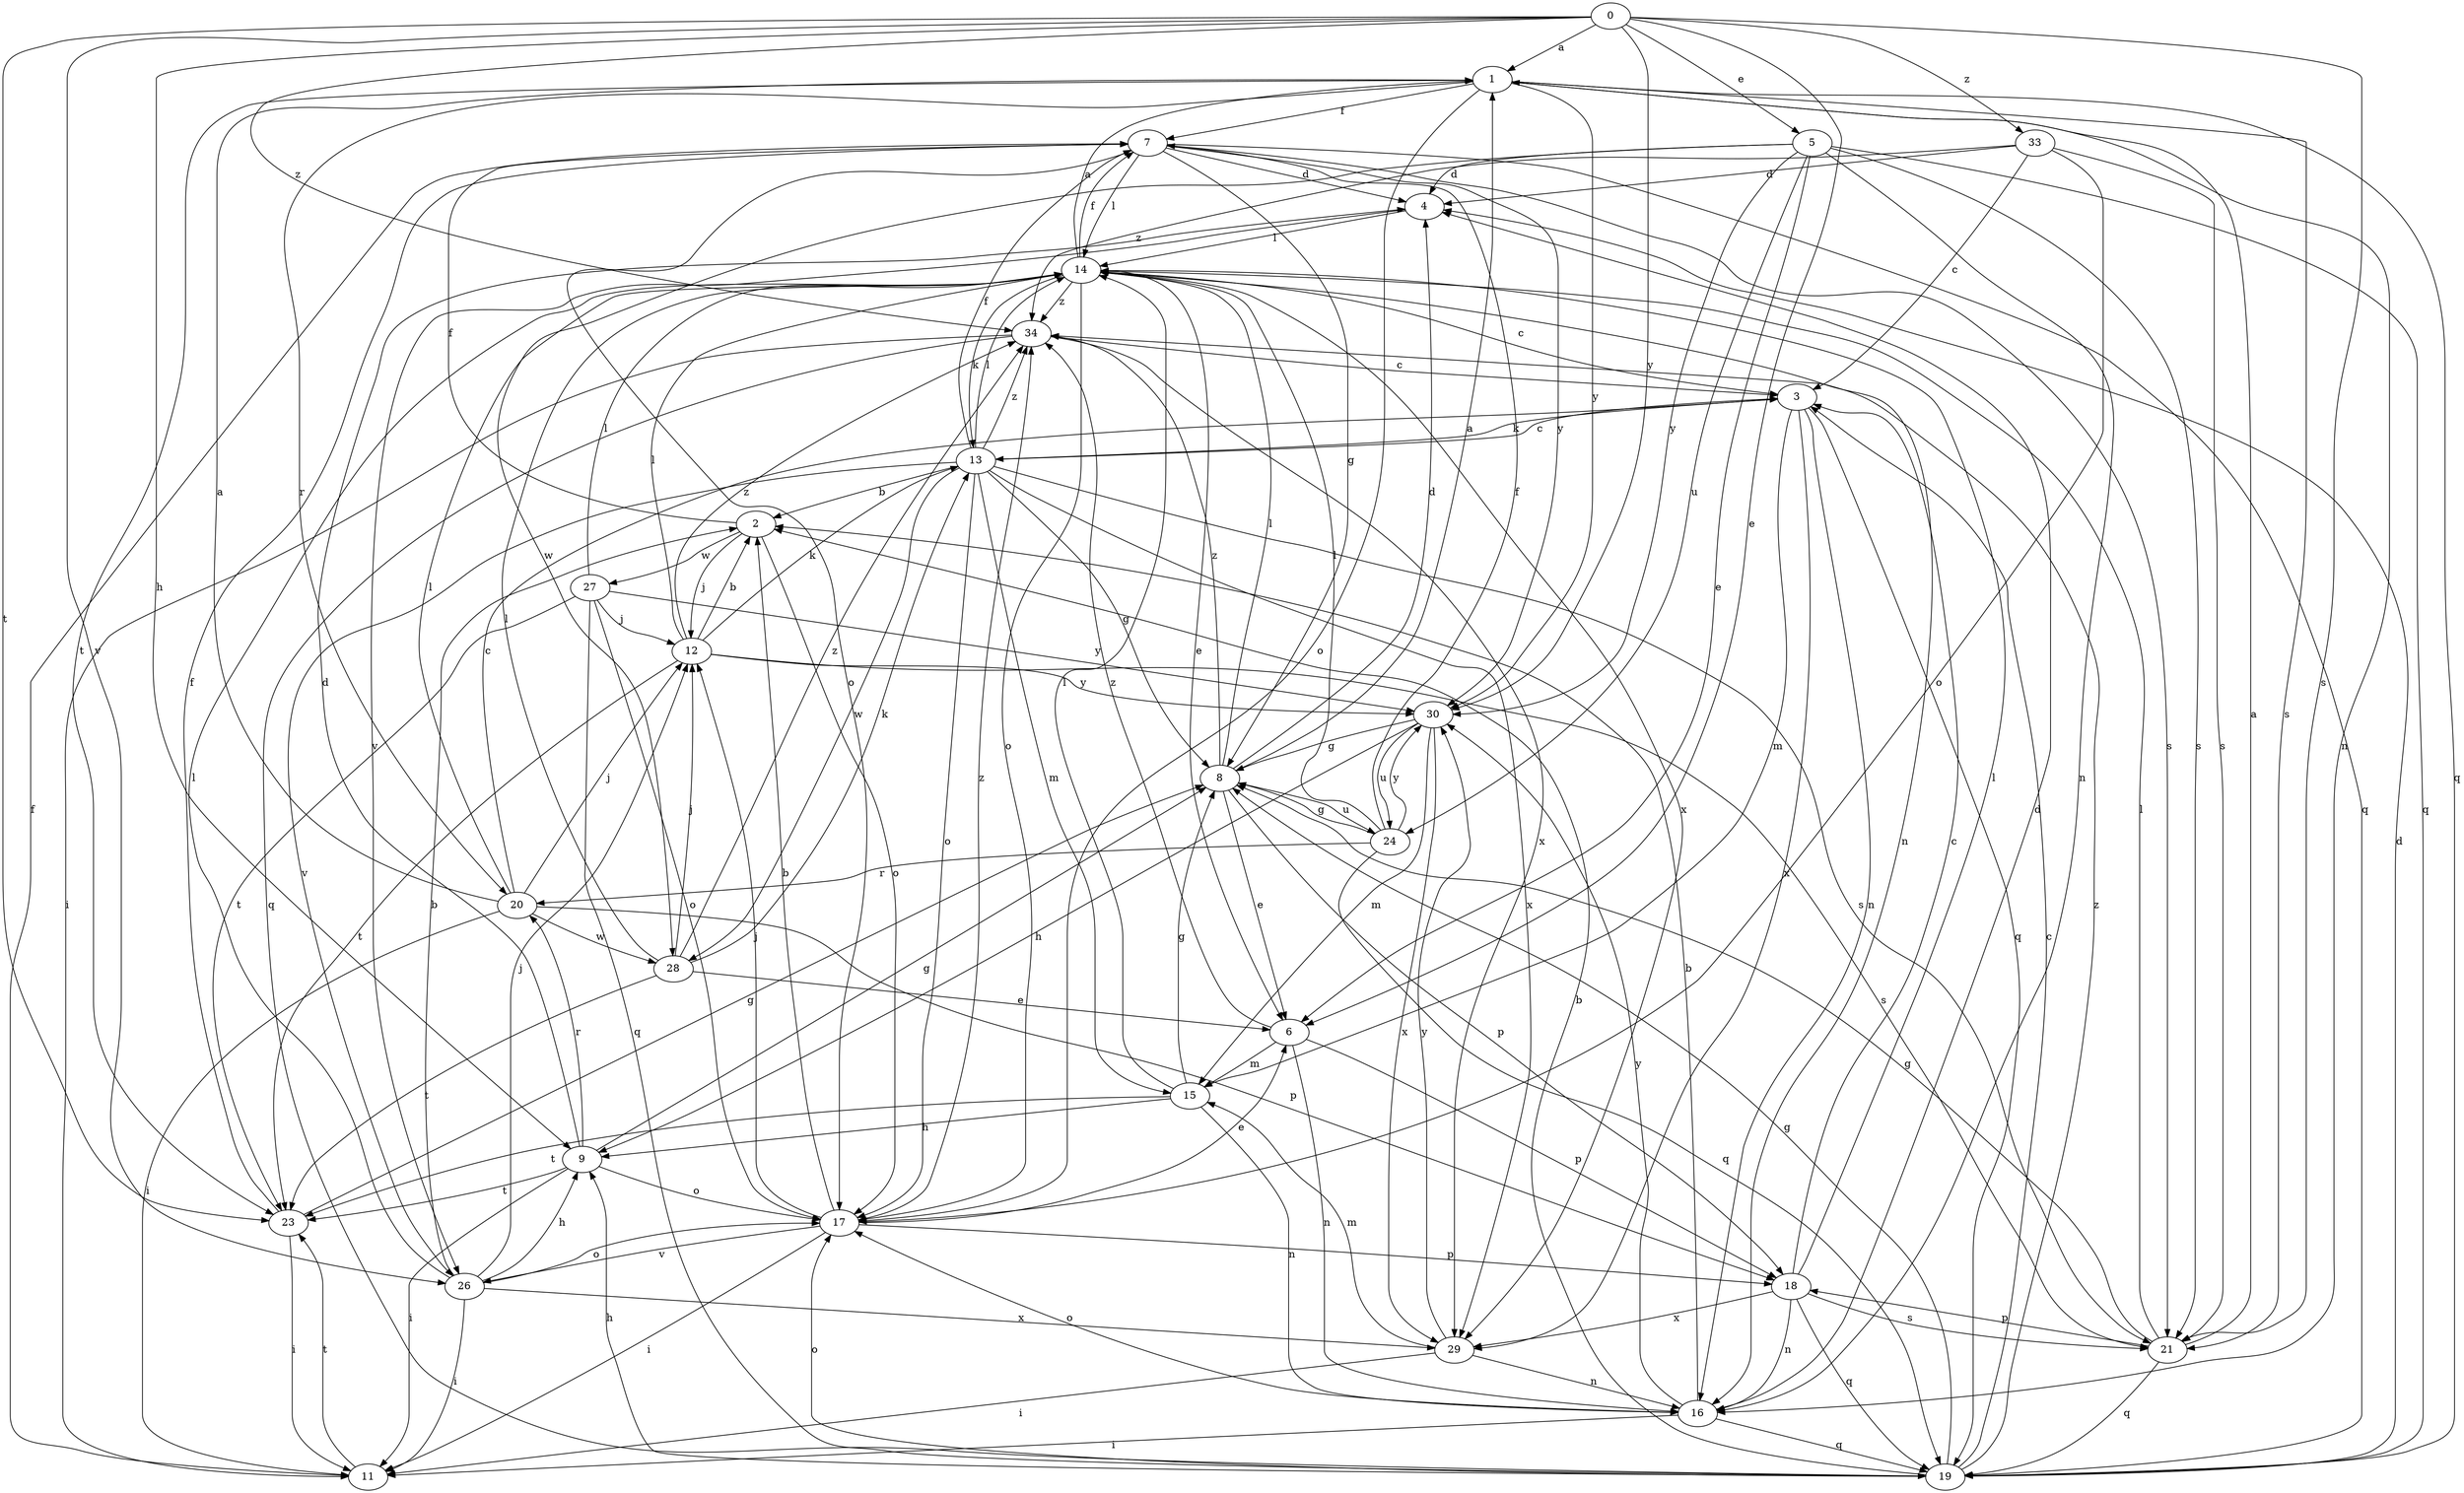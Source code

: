strict digraph  {
0;
1;
2;
3;
4;
5;
6;
7;
8;
9;
11;
12;
13;
14;
15;
16;
17;
18;
19;
20;
21;
23;
24;
26;
27;
28;
29;
30;
33;
34;
0 -> 1  [label=a];
0 -> 5  [label=e];
0 -> 6  [label=e];
0 -> 9  [label=h];
0 -> 21  [label=s];
0 -> 23  [label=t];
0 -> 26  [label=v];
0 -> 30  [label=y];
0 -> 33  [label=z];
0 -> 34  [label=z];
1 -> 7  [label=f];
1 -> 16  [label=n];
1 -> 17  [label=o];
1 -> 19  [label=q];
1 -> 20  [label=r];
1 -> 21  [label=s];
1 -> 23  [label=t];
1 -> 30  [label=y];
2 -> 7  [label=f];
2 -> 12  [label=j];
2 -> 17  [label=o];
2 -> 27  [label=w];
3 -> 13  [label=k];
3 -> 15  [label=m];
3 -> 16  [label=n];
3 -> 19  [label=q];
3 -> 29  [label=x];
4 -> 14  [label=l];
4 -> 26  [label=v];
5 -> 4  [label=d];
5 -> 6  [label=e];
5 -> 16  [label=n];
5 -> 19  [label=q];
5 -> 21  [label=s];
5 -> 24  [label=u];
5 -> 28  [label=w];
5 -> 30  [label=y];
6 -> 15  [label=m];
6 -> 16  [label=n];
6 -> 18  [label=p];
6 -> 34  [label=z];
7 -> 4  [label=d];
7 -> 8  [label=g];
7 -> 14  [label=l];
7 -> 17  [label=o];
7 -> 19  [label=q];
7 -> 21  [label=s];
7 -> 30  [label=y];
8 -> 1  [label=a];
8 -> 4  [label=d];
8 -> 6  [label=e];
8 -> 14  [label=l];
8 -> 18  [label=p];
8 -> 24  [label=u];
8 -> 34  [label=z];
9 -> 4  [label=d];
9 -> 8  [label=g];
9 -> 11  [label=i];
9 -> 17  [label=o];
9 -> 20  [label=r];
9 -> 23  [label=t];
11 -> 7  [label=f];
11 -> 23  [label=t];
12 -> 2  [label=b];
12 -> 13  [label=k];
12 -> 14  [label=l];
12 -> 21  [label=s];
12 -> 23  [label=t];
12 -> 30  [label=y];
12 -> 34  [label=z];
13 -> 2  [label=b];
13 -> 3  [label=c];
13 -> 7  [label=f];
13 -> 8  [label=g];
13 -> 14  [label=l];
13 -> 15  [label=m];
13 -> 17  [label=o];
13 -> 21  [label=s];
13 -> 26  [label=v];
13 -> 28  [label=w];
13 -> 29  [label=x];
13 -> 34  [label=z];
14 -> 1  [label=a];
14 -> 3  [label=c];
14 -> 6  [label=e];
14 -> 7  [label=f];
14 -> 13  [label=k];
14 -> 16  [label=n];
14 -> 17  [label=o];
14 -> 29  [label=x];
14 -> 34  [label=z];
15 -> 8  [label=g];
15 -> 9  [label=h];
15 -> 14  [label=l];
15 -> 16  [label=n];
15 -> 23  [label=t];
16 -> 2  [label=b];
16 -> 4  [label=d];
16 -> 11  [label=i];
16 -> 17  [label=o];
16 -> 19  [label=q];
16 -> 30  [label=y];
17 -> 2  [label=b];
17 -> 6  [label=e];
17 -> 11  [label=i];
17 -> 12  [label=j];
17 -> 18  [label=p];
17 -> 26  [label=v];
17 -> 34  [label=z];
18 -> 3  [label=c];
18 -> 14  [label=l];
18 -> 16  [label=n];
18 -> 19  [label=q];
18 -> 21  [label=s];
18 -> 29  [label=x];
19 -> 2  [label=b];
19 -> 3  [label=c];
19 -> 4  [label=d];
19 -> 8  [label=g];
19 -> 9  [label=h];
19 -> 17  [label=o];
19 -> 34  [label=z];
20 -> 1  [label=a];
20 -> 3  [label=c];
20 -> 11  [label=i];
20 -> 12  [label=j];
20 -> 14  [label=l];
20 -> 18  [label=p];
20 -> 28  [label=w];
21 -> 1  [label=a];
21 -> 8  [label=g];
21 -> 14  [label=l];
21 -> 18  [label=p];
21 -> 19  [label=q];
23 -> 7  [label=f];
23 -> 8  [label=g];
23 -> 11  [label=i];
24 -> 7  [label=f];
24 -> 8  [label=g];
24 -> 14  [label=l];
24 -> 19  [label=q];
24 -> 20  [label=r];
24 -> 30  [label=y];
26 -> 2  [label=b];
26 -> 9  [label=h];
26 -> 11  [label=i];
26 -> 12  [label=j];
26 -> 14  [label=l];
26 -> 17  [label=o];
26 -> 29  [label=x];
27 -> 12  [label=j];
27 -> 14  [label=l];
27 -> 17  [label=o];
27 -> 19  [label=q];
27 -> 23  [label=t];
27 -> 30  [label=y];
28 -> 6  [label=e];
28 -> 12  [label=j];
28 -> 13  [label=k];
28 -> 14  [label=l];
28 -> 23  [label=t];
28 -> 34  [label=z];
29 -> 11  [label=i];
29 -> 15  [label=m];
29 -> 16  [label=n];
29 -> 30  [label=y];
30 -> 8  [label=g];
30 -> 9  [label=h];
30 -> 15  [label=m];
30 -> 24  [label=u];
30 -> 29  [label=x];
33 -> 3  [label=c];
33 -> 4  [label=d];
33 -> 17  [label=o];
33 -> 21  [label=s];
33 -> 34  [label=z];
34 -> 3  [label=c];
34 -> 11  [label=i];
34 -> 19  [label=q];
34 -> 29  [label=x];
}
